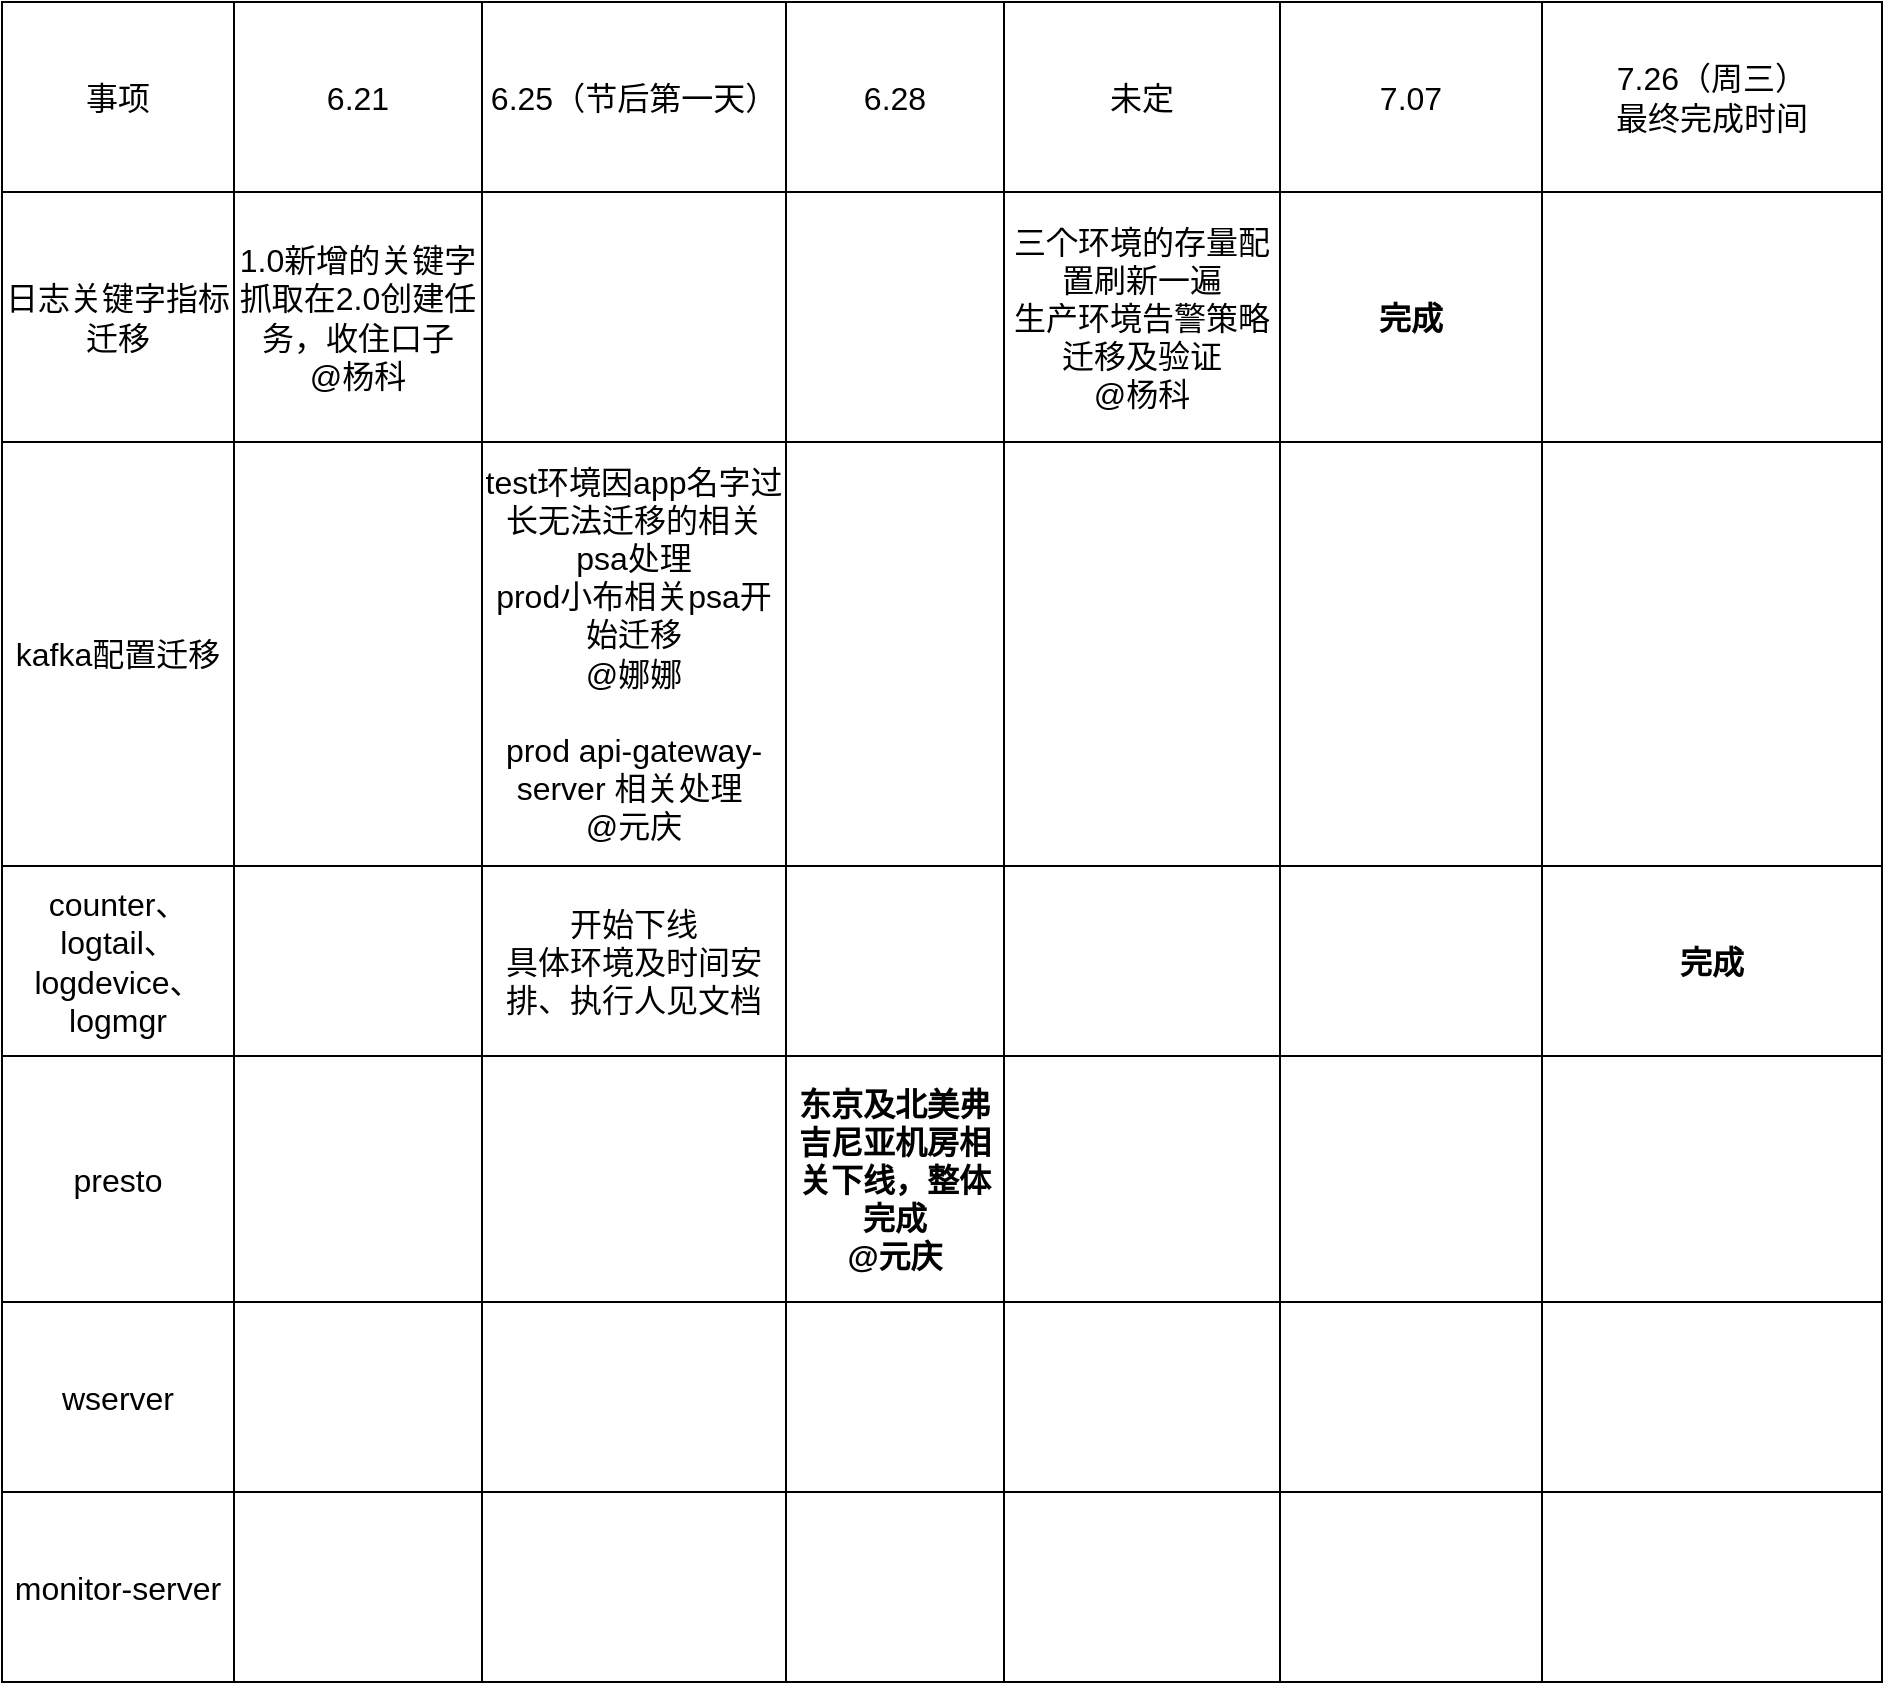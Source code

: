 <mxfile version="21.3.8" type="github">
  <diagram name="Page-1" id="fc2ac565-0d4e-3f0d-88b0-a54af1634ed7">
    <mxGraphModel dx="1674" dy="884" grid="1" gridSize="10" guides="1" tooltips="1" connect="0" arrows="1" fold="1" page="1" pageScale="1.5" pageWidth="1169" pageHeight="827" background="none" math="0" shadow="0">
      <root>
        <mxCell id="0" style=";html=1;" />
        <mxCell id="1" style=";html=1;" parent="0" />
        <object label="" id="FSC97US5naSDxNQZ-GgM-100">
          <mxCell style="shape=table;startSize=0;container=1;collapsible=0;childLayout=tableLayout;fontSize=16;" parent="1" vertex="1">
            <mxGeometry x="160" y="140" width="940" height="840" as="geometry" />
          </mxCell>
        </object>
        <mxCell id="FSC97US5naSDxNQZ-GgM-101" value="" style="shape=tableRow;horizontal=0;startSize=0;swimlaneHead=0;swimlaneBody=0;strokeColor=inherit;top=0;left=0;bottom=0;right=0;collapsible=0;dropTarget=0;fillColor=none;points=[[0,0.5],[1,0.5]];portConstraint=eastwest;fontSize=16;" parent="FSC97US5naSDxNQZ-GgM-100" vertex="1">
          <mxGeometry width="940" height="95" as="geometry" />
        </mxCell>
        <mxCell id="FSC97US5naSDxNQZ-GgM-102" value="事项" style="shape=partialRectangle;html=1;whiteSpace=wrap;connectable=0;strokeColor=inherit;overflow=hidden;fillColor=none;top=0;left=0;bottom=0;right=0;pointerEvents=1;fontSize=16;" parent="FSC97US5naSDxNQZ-GgM-101" vertex="1">
          <mxGeometry width="116" height="95" as="geometry">
            <mxRectangle width="116" height="95" as="alternateBounds" />
          </mxGeometry>
        </mxCell>
        <mxCell id="FSC97US5naSDxNQZ-GgM-104" value="6.21" style="shape=partialRectangle;html=1;whiteSpace=wrap;connectable=0;strokeColor=inherit;overflow=hidden;fillColor=none;top=0;left=0;bottom=0;right=0;pointerEvents=1;fontSize=16;" parent="FSC97US5naSDxNQZ-GgM-101" vertex="1">
          <mxGeometry x="116" width="124" height="95" as="geometry">
            <mxRectangle width="124" height="95" as="alternateBounds" />
          </mxGeometry>
        </mxCell>
        <mxCell id="FSC97US5naSDxNQZ-GgM-121" value="6.25（节后第一天）" style="shape=partialRectangle;html=1;whiteSpace=wrap;connectable=0;strokeColor=inherit;overflow=hidden;fillColor=none;top=0;left=0;bottom=0;right=0;pointerEvents=1;fontSize=16;" parent="FSC97US5naSDxNQZ-GgM-101" vertex="1">
          <mxGeometry x="240" width="152" height="95" as="geometry">
            <mxRectangle width="152" height="95" as="alternateBounds" />
          </mxGeometry>
        </mxCell>
        <mxCell id="FSC97US5naSDxNQZ-GgM-142" value="6.28" style="shape=partialRectangle;html=1;whiteSpace=wrap;connectable=0;strokeColor=inherit;overflow=hidden;fillColor=none;top=0;left=0;bottom=0;right=0;pointerEvents=1;fontSize=16;" parent="FSC97US5naSDxNQZ-GgM-101" vertex="1">
          <mxGeometry x="392" width="109" height="95" as="geometry">
            <mxRectangle width="109" height="95" as="alternateBounds" />
          </mxGeometry>
        </mxCell>
        <mxCell id="FSC97US5naSDxNQZ-GgM-116" value="未定" style="shape=partialRectangle;html=1;whiteSpace=wrap;connectable=0;strokeColor=inherit;overflow=hidden;fillColor=none;top=0;left=0;bottom=0;right=0;pointerEvents=1;fontSize=16;" parent="FSC97US5naSDxNQZ-GgM-101" vertex="1">
          <mxGeometry x="501" width="138" height="95" as="geometry">
            <mxRectangle width="138" height="95" as="alternateBounds" />
          </mxGeometry>
        </mxCell>
        <mxCell id="FSC97US5naSDxNQZ-GgM-113" value="7.07" style="shape=partialRectangle;html=1;whiteSpace=wrap;connectable=0;strokeColor=inherit;overflow=hidden;fillColor=none;top=0;left=0;bottom=0;right=0;pointerEvents=1;fontSize=16;" parent="FSC97US5naSDxNQZ-GgM-101" vertex="1">
          <mxGeometry x="639" width="131" height="95" as="geometry">
            <mxRectangle width="131" height="95" as="alternateBounds" />
          </mxGeometry>
        </mxCell>
        <mxCell id="FSC97US5naSDxNQZ-GgM-155" value="7.26（周三）&lt;br&gt;最终完成时间" style="shape=partialRectangle;html=1;whiteSpace=wrap;connectable=0;strokeColor=inherit;overflow=hidden;fillColor=none;top=0;left=0;bottom=0;right=0;pointerEvents=1;fontSize=16;" parent="FSC97US5naSDxNQZ-GgM-101" vertex="1">
          <mxGeometry x="770" width="170" height="95" as="geometry">
            <mxRectangle width="170" height="95" as="alternateBounds" />
          </mxGeometry>
        </mxCell>
        <mxCell id="FSC97US5naSDxNQZ-GgM-105" value="" style="shape=tableRow;horizontal=0;startSize=0;swimlaneHead=0;swimlaneBody=0;strokeColor=inherit;top=0;left=0;bottom=0;right=0;collapsible=0;dropTarget=0;fillColor=none;points=[[0,0.5],[1,0.5]];portConstraint=eastwest;fontSize=16;" parent="FSC97US5naSDxNQZ-GgM-100" vertex="1">
          <mxGeometry y="95" width="940" height="125" as="geometry" />
        </mxCell>
        <mxCell id="FSC97US5naSDxNQZ-GgM-106" value="日志关键字指标迁移" style="shape=partialRectangle;html=1;whiteSpace=wrap;connectable=0;strokeColor=inherit;overflow=hidden;fillColor=none;top=0;left=0;bottom=0;right=0;pointerEvents=1;fontSize=16;" parent="FSC97US5naSDxNQZ-GgM-105" vertex="1">
          <mxGeometry width="116" height="125" as="geometry">
            <mxRectangle width="116" height="125" as="alternateBounds" />
          </mxGeometry>
        </mxCell>
        <mxCell id="FSC97US5naSDxNQZ-GgM-108" value="1.0新增的关键字抓取在2.0创建任务，收住口子&lt;br&gt;@杨科" style="shape=partialRectangle;html=1;whiteSpace=wrap;connectable=0;strokeColor=inherit;overflow=hidden;fillColor=none;top=0;left=0;bottom=0;right=0;pointerEvents=1;fontSize=16;" parent="FSC97US5naSDxNQZ-GgM-105" vertex="1">
          <mxGeometry x="116" width="124" height="125" as="geometry">
            <mxRectangle width="124" height="125" as="alternateBounds" />
          </mxGeometry>
        </mxCell>
        <mxCell id="FSC97US5naSDxNQZ-GgM-122" style="shape=partialRectangle;html=1;whiteSpace=wrap;connectable=0;strokeColor=inherit;overflow=hidden;fillColor=none;top=0;left=0;bottom=0;right=0;pointerEvents=1;fontSize=16;" parent="FSC97US5naSDxNQZ-GgM-105" vertex="1">
          <mxGeometry x="240" width="152" height="125" as="geometry">
            <mxRectangle width="152" height="125" as="alternateBounds" />
          </mxGeometry>
        </mxCell>
        <mxCell id="FSC97US5naSDxNQZ-GgM-143" style="shape=partialRectangle;html=1;whiteSpace=wrap;connectable=0;strokeColor=inherit;overflow=hidden;fillColor=none;top=0;left=0;bottom=0;right=0;pointerEvents=1;fontSize=16;" parent="FSC97US5naSDxNQZ-GgM-105" vertex="1">
          <mxGeometry x="392" width="109" height="125" as="geometry">
            <mxRectangle width="109" height="125" as="alternateBounds" />
          </mxGeometry>
        </mxCell>
        <mxCell id="FSC97US5naSDxNQZ-GgM-117" value="三个环境的存量配置刷新一遍&lt;br style=&quot;border-color: var(--border-color);&quot;&gt;生产环境告警策略迁移及验证&lt;br style=&quot;border-color: var(--border-color);&quot;&gt;@杨科" style="shape=partialRectangle;html=1;whiteSpace=wrap;connectable=0;strokeColor=inherit;overflow=hidden;fillColor=none;top=0;left=0;bottom=0;right=0;pointerEvents=1;fontSize=16;" parent="FSC97US5naSDxNQZ-GgM-105" vertex="1">
          <mxGeometry x="501" width="138" height="125" as="geometry">
            <mxRectangle width="138" height="125" as="alternateBounds" />
          </mxGeometry>
        </mxCell>
        <mxCell id="FSC97US5naSDxNQZ-GgM-114" value="&lt;b&gt;完成&lt;/b&gt;" style="shape=partialRectangle;html=1;whiteSpace=wrap;connectable=0;strokeColor=inherit;overflow=hidden;fillColor=none;top=0;left=0;bottom=0;right=0;pointerEvents=1;fontSize=16;" parent="FSC97US5naSDxNQZ-GgM-105" vertex="1">
          <mxGeometry x="639" width="131" height="125" as="geometry">
            <mxRectangle width="131" height="125" as="alternateBounds" />
          </mxGeometry>
        </mxCell>
        <mxCell id="FSC97US5naSDxNQZ-GgM-156" style="shape=partialRectangle;html=1;whiteSpace=wrap;connectable=0;strokeColor=inherit;overflow=hidden;fillColor=none;top=0;left=0;bottom=0;right=0;pointerEvents=1;fontSize=16;" parent="FSC97US5naSDxNQZ-GgM-105" vertex="1">
          <mxGeometry x="770" width="170" height="125" as="geometry">
            <mxRectangle width="170" height="125" as="alternateBounds" />
          </mxGeometry>
        </mxCell>
        <mxCell id="FSC97US5naSDxNQZ-GgM-109" value="" style="shape=tableRow;horizontal=0;startSize=0;swimlaneHead=0;swimlaneBody=0;strokeColor=inherit;top=0;left=0;bottom=0;right=0;collapsible=0;dropTarget=0;fillColor=none;points=[[0,0.5],[1,0.5]];portConstraint=eastwest;fontSize=16;" parent="FSC97US5naSDxNQZ-GgM-100" vertex="1">
          <mxGeometry y="220" width="940" height="212" as="geometry" />
        </mxCell>
        <mxCell id="FSC97US5naSDxNQZ-GgM-110" value="kafka配置迁移" style="shape=partialRectangle;html=1;whiteSpace=wrap;connectable=0;strokeColor=inherit;overflow=hidden;fillColor=none;top=0;left=0;bottom=0;right=0;pointerEvents=1;fontSize=16;" parent="FSC97US5naSDxNQZ-GgM-109" vertex="1">
          <mxGeometry width="116" height="212" as="geometry">
            <mxRectangle width="116" height="212" as="alternateBounds" />
          </mxGeometry>
        </mxCell>
        <mxCell id="FSC97US5naSDxNQZ-GgM-112" value="" style="shape=partialRectangle;html=1;whiteSpace=wrap;connectable=0;strokeColor=inherit;overflow=hidden;fillColor=none;top=0;left=0;bottom=0;right=0;pointerEvents=1;fontSize=16;" parent="FSC97US5naSDxNQZ-GgM-109" vertex="1">
          <mxGeometry x="116" width="124" height="212" as="geometry">
            <mxRectangle width="124" height="212" as="alternateBounds" />
          </mxGeometry>
        </mxCell>
        <mxCell id="FSC97US5naSDxNQZ-GgM-123" value="test环境因app名字过长无法迁移的相关psa处理&lt;br&gt;prod小布相关psa开始迁移&lt;br&gt;@娜娜&lt;br&gt;&lt;br&gt;prod api-gateway-server 相关处理&amp;nbsp; &lt;br&gt;@元庆" style="shape=partialRectangle;html=1;whiteSpace=wrap;connectable=0;strokeColor=inherit;overflow=hidden;fillColor=none;top=0;left=0;bottom=0;right=0;pointerEvents=1;fontSize=16;" parent="FSC97US5naSDxNQZ-GgM-109" vertex="1">
          <mxGeometry x="240" width="152" height="212" as="geometry">
            <mxRectangle width="152" height="212" as="alternateBounds" />
          </mxGeometry>
        </mxCell>
        <mxCell id="FSC97US5naSDxNQZ-GgM-144" style="shape=partialRectangle;html=1;whiteSpace=wrap;connectable=0;strokeColor=inherit;overflow=hidden;fillColor=none;top=0;left=0;bottom=0;right=0;pointerEvents=1;fontSize=16;" parent="FSC97US5naSDxNQZ-GgM-109" vertex="1">
          <mxGeometry x="392" width="109" height="212" as="geometry">
            <mxRectangle width="109" height="212" as="alternateBounds" />
          </mxGeometry>
        </mxCell>
        <mxCell id="FSC97US5naSDxNQZ-GgM-118" style="shape=partialRectangle;html=1;whiteSpace=wrap;connectable=0;strokeColor=inherit;overflow=hidden;fillColor=none;top=0;left=0;bottom=0;right=0;pointerEvents=1;fontSize=16;" parent="FSC97US5naSDxNQZ-GgM-109" vertex="1">
          <mxGeometry x="501" width="138" height="212" as="geometry">
            <mxRectangle width="138" height="212" as="alternateBounds" />
          </mxGeometry>
        </mxCell>
        <mxCell id="FSC97US5naSDxNQZ-GgM-115" style="shape=partialRectangle;html=1;whiteSpace=wrap;connectable=0;strokeColor=inherit;overflow=hidden;fillColor=none;top=0;left=0;bottom=0;right=0;pointerEvents=1;fontSize=16;" parent="FSC97US5naSDxNQZ-GgM-109" vertex="1">
          <mxGeometry x="639" width="131" height="212" as="geometry">
            <mxRectangle width="131" height="212" as="alternateBounds" />
          </mxGeometry>
        </mxCell>
        <mxCell id="FSC97US5naSDxNQZ-GgM-157" style="shape=partialRectangle;html=1;whiteSpace=wrap;connectable=0;strokeColor=inherit;overflow=hidden;fillColor=none;top=0;left=0;bottom=0;right=0;pointerEvents=1;fontSize=16;" parent="FSC97US5naSDxNQZ-GgM-109" vertex="1">
          <mxGeometry x="770" width="170" height="212" as="geometry">
            <mxRectangle width="170" height="212" as="alternateBounds" />
          </mxGeometry>
        </mxCell>
        <mxCell id="FSC97US5naSDxNQZ-GgM-124" style="shape=tableRow;horizontal=0;startSize=0;swimlaneHead=0;swimlaneBody=0;strokeColor=inherit;top=0;left=0;bottom=0;right=0;collapsible=0;dropTarget=0;fillColor=none;points=[[0,0.5],[1,0.5]];portConstraint=eastwest;fontSize=16;" parent="FSC97US5naSDxNQZ-GgM-100" vertex="1">
          <mxGeometry y="432" width="940" height="95" as="geometry" />
        </mxCell>
        <mxCell id="FSC97US5naSDxNQZ-GgM-125" value="counter、logtail、logdevice、&lt;br&gt;logmgr" style="shape=partialRectangle;html=1;whiteSpace=wrap;connectable=0;strokeColor=inherit;overflow=hidden;fillColor=none;top=0;left=0;bottom=0;right=0;pointerEvents=1;fontSize=16;" parent="FSC97US5naSDxNQZ-GgM-124" vertex="1">
          <mxGeometry width="116" height="95" as="geometry">
            <mxRectangle width="116" height="95" as="alternateBounds" />
          </mxGeometry>
        </mxCell>
        <mxCell id="FSC97US5naSDxNQZ-GgM-127" style="shape=partialRectangle;html=1;whiteSpace=wrap;connectable=0;strokeColor=inherit;overflow=hidden;fillColor=none;top=0;left=0;bottom=0;right=0;pointerEvents=1;fontSize=16;" parent="FSC97US5naSDxNQZ-GgM-124" vertex="1">
          <mxGeometry x="116" width="124" height="95" as="geometry">
            <mxRectangle width="124" height="95" as="alternateBounds" />
          </mxGeometry>
        </mxCell>
        <mxCell id="FSC97US5naSDxNQZ-GgM-128" value="开始下线&lt;br style=&quot;border-color: var(--border-color);&quot;&gt;具体环境及时间安排、执行人见文档" style="shape=partialRectangle;html=1;whiteSpace=wrap;connectable=0;strokeColor=inherit;overflow=hidden;fillColor=none;top=0;left=0;bottom=0;right=0;pointerEvents=1;fontSize=16;" parent="FSC97US5naSDxNQZ-GgM-124" vertex="1">
          <mxGeometry x="240" width="152" height="95" as="geometry">
            <mxRectangle width="152" height="95" as="alternateBounds" />
          </mxGeometry>
        </mxCell>
        <mxCell id="FSC97US5naSDxNQZ-GgM-145" style="shape=partialRectangle;html=1;whiteSpace=wrap;connectable=0;strokeColor=inherit;overflow=hidden;fillColor=none;top=0;left=0;bottom=0;right=0;pointerEvents=1;fontSize=16;" parent="FSC97US5naSDxNQZ-GgM-124" vertex="1">
          <mxGeometry x="392" width="109" height="95" as="geometry">
            <mxRectangle width="109" height="95" as="alternateBounds" />
          </mxGeometry>
        </mxCell>
        <mxCell id="FSC97US5naSDxNQZ-GgM-129" style="shape=partialRectangle;html=1;whiteSpace=wrap;connectable=0;strokeColor=inherit;overflow=hidden;fillColor=none;top=0;left=0;bottom=0;right=0;pointerEvents=1;fontSize=16;" parent="FSC97US5naSDxNQZ-GgM-124" vertex="1">
          <mxGeometry x="501" width="138" height="95" as="geometry">
            <mxRectangle width="138" height="95" as="alternateBounds" />
          </mxGeometry>
        </mxCell>
        <mxCell id="FSC97US5naSDxNQZ-GgM-130" style="shape=partialRectangle;html=1;whiteSpace=wrap;connectable=0;strokeColor=inherit;overflow=hidden;fillColor=none;top=0;left=0;bottom=0;right=0;pointerEvents=1;fontSize=16;" parent="FSC97US5naSDxNQZ-GgM-124" vertex="1">
          <mxGeometry x="639" width="131" height="95" as="geometry">
            <mxRectangle width="131" height="95" as="alternateBounds" />
          </mxGeometry>
        </mxCell>
        <mxCell id="FSC97US5naSDxNQZ-GgM-158" value="&lt;b&gt;完成&lt;/b&gt;" style="shape=partialRectangle;html=1;whiteSpace=wrap;connectable=0;strokeColor=inherit;overflow=hidden;fillColor=none;top=0;left=0;bottom=0;right=0;pointerEvents=1;fontSize=16;" parent="FSC97US5naSDxNQZ-GgM-124" vertex="1">
          <mxGeometry x="770" width="170" height="95" as="geometry">
            <mxRectangle width="170" height="95" as="alternateBounds" />
          </mxGeometry>
        </mxCell>
        <mxCell id="FSC97US5naSDxNQZ-GgM-135" style="shape=tableRow;horizontal=0;startSize=0;swimlaneHead=0;swimlaneBody=0;strokeColor=inherit;top=0;left=0;bottom=0;right=0;collapsible=0;dropTarget=0;fillColor=none;points=[[0,0.5],[1,0.5]];portConstraint=eastwest;fontSize=16;" parent="FSC97US5naSDxNQZ-GgM-100" vertex="1">
          <mxGeometry y="527" width="940" height="123" as="geometry" />
        </mxCell>
        <mxCell id="FSC97US5naSDxNQZ-GgM-136" value="presto" style="shape=partialRectangle;html=1;whiteSpace=wrap;connectable=0;strokeColor=inherit;overflow=hidden;fillColor=none;top=0;left=0;bottom=0;right=0;pointerEvents=1;fontSize=16;" parent="FSC97US5naSDxNQZ-GgM-135" vertex="1">
          <mxGeometry width="116" height="123" as="geometry">
            <mxRectangle width="116" height="123" as="alternateBounds" />
          </mxGeometry>
        </mxCell>
        <mxCell id="FSC97US5naSDxNQZ-GgM-137" style="shape=partialRectangle;html=1;whiteSpace=wrap;connectable=0;strokeColor=inherit;overflow=hidden;fillColor=none;top=0;left=0;bottom=0;right=0;pointerEvents=1;fontSize=16;" parent="FSC97US5naSDxNQZ-GgM-135" vertex="1">
          <mxGeometry x="116" width="124" height="123" as="geometry">
            <mxRectangle width="124" height="123" as="alternateBounds" />
          </mxGeometry>
        </mxCell>
        <mxCell id="FSC97US5naSDxNQZ-GgM-138" style="shape=partialRectangle;html=1;whiteSpace=wrap;connectable=0;strokeColor=inherit;overflow=hidden;fillColor=none;top=0;left=0;bottom=0;right=0;pointerEvents=1;fontSize=16;" parent="FSC97US5naSDxNQZ-GgM-135" vertex="1">
          <mxGeometry x="240" width="152" height="123" as="geometry">
            <mxRectangle width="152" height="123" as="alternateBounds" />
          </mxGeometry>
        </mxCell>
        <mxCell id="FSC97US5naSDxNQZ-GgM-146" value="&lt;b&gt;东京及北美弗吉尼亚机房相关下线，整体完成&lt;br&gt;@元庆&lt;/b&gt;" style="shape=partialRectangle;html=1;whiteSpace=wrap;connectable=0;strokeColor=inherit;overflow=hidden;fillColor=none;top=0;left=0;bottom=0;right=0;pointerEvents=1;fontSize=16;" parent="FSC97US5naSDxNQZ-GgM-135" vertex="1">
          <mxGeometry x="392" width="109" height="123" as="geometry">
            <mxRectangle width="109" height="123" as="alternateBounds" />
          </mxGeometry>
        </mxCell>
        <mxCell id="FSC97US5naSDxNQZ-GgM-139" style="shape=partialRectangle;html=1;whiteSpace=wrap;connectable=0;strokeColor=inherit;overflow=hidden;fillColor=none;top=0;left=0;bottom=0;right=0;pointerEvents=1;fontSize=16;" parent="FSC97US5naSDxNQZ-GgM-135" vertex="1">
          <mxGeometry x="501" width="138" height="123" as="geometry">
            <mxRectangle width="138" height="123" as="alternateBounds" />
          </mxGeometry>
        </mxCell>
        <mxCell id="FSC97US5naSDxNQZ-GgM-140" style="shape=partialRectangle;html=1;whiteSpace=wrap;connectable=0;strokeColor=inherit;overflow=hidden;fillColor=none;top=0;left=0;bottom=0;right=0;pointerEvents=1;fontSize=16;" parent="FSC97US5naSDxNQZ-GgM-135" vertex="1">
          <mxGeometry x="639" width="131" height="123" as="geometry">
            <mxRectangle width="131" height="123" as="alternateBounds" />
          </mxGeometry>
        </mxCell>
        <mxCell id="FSC97US5naSDxNQZ-GgM-159" style="shape=partialRectangle;html=1;whiteSpace=wrap;connectable=0;strokeColor=inherit;overflow=hidden;fillColor=none;top=0;left=0;bottom=0;right=0;pointerEvents=1;fontSize=16;" parent="FSC97US5naSDxNQZ-GgM-135" vertex="1">
          <mxGeometry x="770" width="170" height="123" as="geometry">
            <mxRectangle width="170" height="123" as="alternateBounds" />
          </mxGeometry>
        </mxCell>
        <mxCell id="FSC97US5naSDxNQZ-GgM-147" style="shape=tableRow;horizontal=0;startSize=0;swimlaneHead=0;swimlaneBody=0;strokeColor=inherit;top=0;left=0;bottom=0;right=0;collapsible=0;dropTarget=0;fillColor=none;points=[[0,0.5],[1,0.5]];portConstraint=eastwest;fontSize=16;" parent="FSC97US5naSDxNQZ-GgM-100" vertex="1">
          <mxGeometry y="650" width="940" height="95" as="geometry" />
        </mxCell>
        <mxCell id="FSC97US5naSDxNQZ-GgM-148" value="wserver" style="shape=partialRectangle;html=1;whiteSpace=wrap;connectable=0;strokeColor=inherit;overflow=hidden;fillColor=none;top=0;left=0;bottom=0;right=0;pointerEvents=1;fontSize=16;" parent="FSC97US5naSDxNQZ-GgM-147" vertex="1">
          <mxGeometry width="116" height="95" as="geometry">
            <mxRectangle width="116" height="95" as="alternateBounds" />
          </mxGeometry>
        </mxCell>
        <mxCell id="FSC97US5naSDxNQZ-GgM-149" style="shape=partialRectangle;html=1;whiteSpace=wrap;connectable=0;strokeColor=inherit;overflow=hidden;fillColor=none;top=0;left=0;bottom=0;right=0;pointerEvents=1;fontSize=16;" parent="FSC97US5naSDxNQZ-GgM-147" vertex="1">
          <mxGeometry x="116" width="124" height="95" as="geometry">
            <mxRectangle width="124" height="95" as="alternateBounds" />
          </mxGeometry>
        </mxCell>
        <mxCell id="FSC97US5naSDxNQZ-GgM-150" style="shape=partialRectangle;html=1;whiteSpace=wrap;connectable=0;strokeColor=inherit;overflow=hidden;fillColor=none;top=0;left=0;bottom=0;right=0;pointerEvents=1;fontSize=16;" parent="FSC97US5naSDxNQZ-GgM-147" vertex="1">
          <mxGeometry x="240" width="152" height="95" as="geometry">
            <mxRectangle width="152" height="95" as="alternateBounds" />
          </mxGeometry>
        </mxCell>
        <mxCell id="FSC97US5naSDxNQZ-GgM-151" style="shape=partialRectangle;html=1;whiteSpace=wrap;connectable=0;strokeColor=inherit;overflow=hidden;fillColor=none;top=0;left=0;bottom=0;right=0;pointerEvents=1;fontSize=16;" parent="FSC97US5naSDxNQZ-GgM-147" vertex="1">
          <mxGeometry x="392" width="109" height="95" as="geometry">
            <mxRectangle width="109" height="95" as="alternateBounds" />
          </mxGeometry>
        </mxCell>
        <mxCell id="FSC97US5naSDxNQZ-GgM-152" style="shape=partialRectangle;html=1;whiteSpace=wrap;connectable=0;strokeColor=inherit;overflow=hidden;fillColor=none;top=0;left=0;bottom=0;right=0;pointerEvents=1;fontSize=16;" parent="FSC97US5naSDxNQZ-GgM-147" vertex="1">
          <mxGeometry x="501" width="138" height="95" as="geometry">
            <mxRectangle width="138" height="95" as="alternateBounds" />
          </mxGeometry>
        </mxCell>
        <mxCell id="FSC97US5naSDxNQZ-GgM-153" style="shape=partialRectangle;html=1;whiteSpace=wrap;connectable=0;strokeColor=inherit;overflow=hidden;fillColor=none;top=0;left=0;bottom=0;right=0;pointerEvents=1;fontSize=16;" parent="FSC97US5naSDxNQZ-GgM-147" vertex="1">
          <mxGeometry x="639" width="131" height="95" as="geometry">
            <mxRectangle width="131" height="95" as="alternateBounds" />
          </mxGeometry>
        </mxCell>
        <mxCell id="FSC97US5naSDxNQZ-GgM-160" style="shape=partialRectangle;html=1;whiteSpace=wrap;connectable=0;strokeColor=inherit;overflow=hidden;fillColor=none;top=0;left=0;bottom=0;right=0;pointerEvents=1;fontSize=16;" parent="FSC97US5naSDxNQZ-GgM-147" vertex="1">
          <mxGeometry x="770" width="170" height="95" as="geometry">
            <mxRectangle width="170" height="95" as="alternateBounds" />
          </mxGeometry>
        </mxCell>
        <mxCell id="FSC97US5naSDxNQZ-GgM-170" style="shape=tableRow;horizontal=0;startSize=0;swimlaneHead=0;swimlaneBody=0;strokeColor=inherit;top=0;left=0;bottom=0;right=0;collapsible=0;dropTarget=0;fillColor=none;points=[[0,0.5],[1,0.5]];portConstraint=eastwest;fontSize=16;" parent="FSC97US5naSDxNQZ-GgM-100" vertex="1">
          <mxGeometry y="745" width="940" height="95" as="geometry" />
        </mxCell>
        <mxCell id="FSC97US5naSDxNQZ-GgM-171" value="monitor-server" style="shape=partialRectangle;html=1;whiteSpace=wrap;connectable=0;strokeColor=inherit;overflow=hidden;fillColor=none;top=0;left=0;bottom=0;right=0;pointerEvents=1;fontSize=16;" parent="FSC97US5naSDxNQZ-GgM-170" vertex="1">
          <mxGeometry width="116" height="95" as="geometry">
            <mxRectangle width="116" height="95" as="alternateBounds" />
          </mxGeometry>
        </mxCell>
        <mxCell id="FSC97US5naSDxNQZ-GgM-172" style="shape=partialRectangle;html=1;whiteSpace=wrap;connectable=0;strokeColor=inherit;overflow=hidden;fillColor=none;top=0;left=0;bottom=0;right=0;pointerEvents=1;fontSize=16;" parent="FSC97US5naSDxNQZ-GgM-170" vertex="1">
          <mxGeometry x="116" width="124" height="95" as="geometry">
            <mxRectangle width="124" height="95" as="alternateBounds" />
          </mxGeometry>
        </mxCell>
        <mxCell id="FSC97US5naSDxNQZ-GgM-173" style="shape=partialRectangle;html=1;whiteSpace=wrap;connectable=0;strokeColor=inherit;overflow=hidden;fillColor=none;top=0;left=0;bottom=0;right=0;pointerEvents=1;fontSize=16;" parent="FSC97US5naSDxNQZ-GgM-170" vertex="1">
          <mxGeometry x="240" width="152" height="95" as="geometry">
            <mxRectangle width="152" height="95" as="alternateBounds" />
          </mxGeometry>
        </mxCell>
        <mxCell id="FSC97US5naSDxNQZ-GgM-174" style="shape=partialRectangle;html=1;whiteSpace=wrap;connectable=0;strokeColor=inherit;overflow=hidden;fillColor=none;top=0;left=0;bottom=0;right=0;pointerEvents=1;fontSize=16;" parent="FSC97US5naSDxNQZ-GgM-170" vertex="1">
          <mxGeometry x="392" width="109" height="95" as="geometry">
            <mxRectangle width="109" height="95" as="alternateBounds" />
          </mxGeometry>
        </mxCell>
        <mxCell id="FSC97US5naSDxNQZ-GgM-175" style="shape=partialRectangle;html=1;whiteSpace=wrap;connectable=0;strokeColor=inherit;overflow=hidden;fillColor=none;top=0;left=0;bottom=0;right=0;pointerEvents=1;fontSize=16;" parent="FSC97US5naSDxNQZ-GgM-170" vertex="1">
          <mxGeometry x="501" width="138" height="95" as="geometry">
            <mxRectangle width="138" height="95" as="alternateBounds" />
          </mxGeometry>
        </mxCell>
        <mxCell id="FSC97US5naSDxNQZ-GgM-176" style="shape=partialRectangle;html=1;whiteSpace=wrap;connectable=0;strokeColor=inherit;overflow=hidden;fillColor=none;top=0;left=0;bottom=0;right=0;pointerEvents=1;fontSize=16;" parent="FSC97US5naSDxNQZ-GgM-170" vertex="1">
          <mxGeometry x="639" width="131" height="95" as="geometry">
            <mxRectangle width="131" height="95" as="alternateBounds" />
          </mxGeometry>
        </mxCell>
        <mxCell id="FSC97US5naSDxNQZ-GgM-178" style="shape=partialRectangle;html=1;whiteSpace=wrap;connectable=0;strokeColor=inherit;overflow=hidden;fillColor=none;top=0;left=0;bottom=0;right=0;pointerEvents=1;fontSize=16;" parent="FSC97US5naSDxNQZ-GgM-170" vertex="1">
          <mxGeometry x="770" width="170" height="95" as="geometry">
            <mxRectangle width="170" height="95" as="alternateBounds" />
          </mxGeometry>
        </mxCell>
      </root>
    </mxGraphModel>
  </diagram>
</mxfile>
